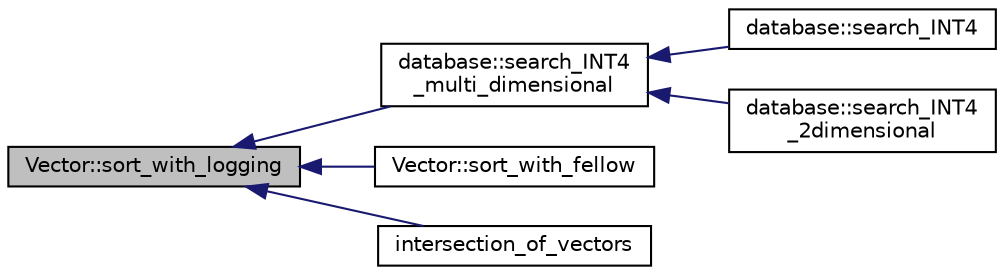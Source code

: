 digraph "Vector::sort_with_logging"
{
  edge [fontname="Helvetica",fontsize="10",labelfontname="Helvetica",labelfontsize="10"];
  node [fontname="Helvetica",fontsize="10",shape=record];
  rankdir="LR";
  Node6593 [label="Vector::sort_with_logging",height=0.2,width=0.4,color="black", fillcolor="grey75", style="filled", fontcolor="black"];
  Node6593 -> Node6594 [dir="back",color="midnightblue",fontsize="10",style="solid",fontname="Helvetica"];
  Node6594 [label="database::search_INT4\l_multi_dimensional",height=0.2,width=0.4,color="black", fillcolor="white", style="filled",URL="$db/d72/classdatabase.html#a43a31b0e56d1401185a452a6686666aa"];
  Node6594 -> Node6595 [dir="back",color="midnightblue",fontsize="10",style="solid",fontname="Helvetica"];
  Node6595 [label="database::search_INT4",height=0.2,width=0.4,color="black", fillcolor="white", style="filled",URL="$db/d72/classdatabase.html#aeda62e67888923cd968674ec2ed08007"];
  Node6594 -> Node6596 [dir="back",color="midnightblue",fontsize="10",style="solid",fontname="Helvetica"];
  Node6596 [label="database::search_INT4\l_2dimensional",height=0.2,width=0.4,color="black", fillcolor="white", style="filled",URL="$db/d72/classdatabase.html#a10e70413e55aca54a2fe1b02066e3947"];
  Node6593 -> Node6597 [dir="back",color="midnightblue",fontsize="10",style="solid",fontname="Helvetica"];
  Node6597 [label="Vector::sort_with_fellow",height=0.2,width=0.4,color="black", fillcolor="white", style="filled",URL="$d5/db2/class_vector.html#a689bf0a0797099e26f9b40d07cfd1b9c"];
  Node6593 -> Node6598 [dir="back",color="midnightblue",fontsize="10",style="solid",fontname="Helvetica"];
  Node6598 [label="intersection_of_vectors",height=0.2,width=0.4,color="black", fillcolor="white", style="filled",URL="$d5/dd8/vector_8_c.html#ac712c3886c120c8d2b85ace0de698008"];
}
